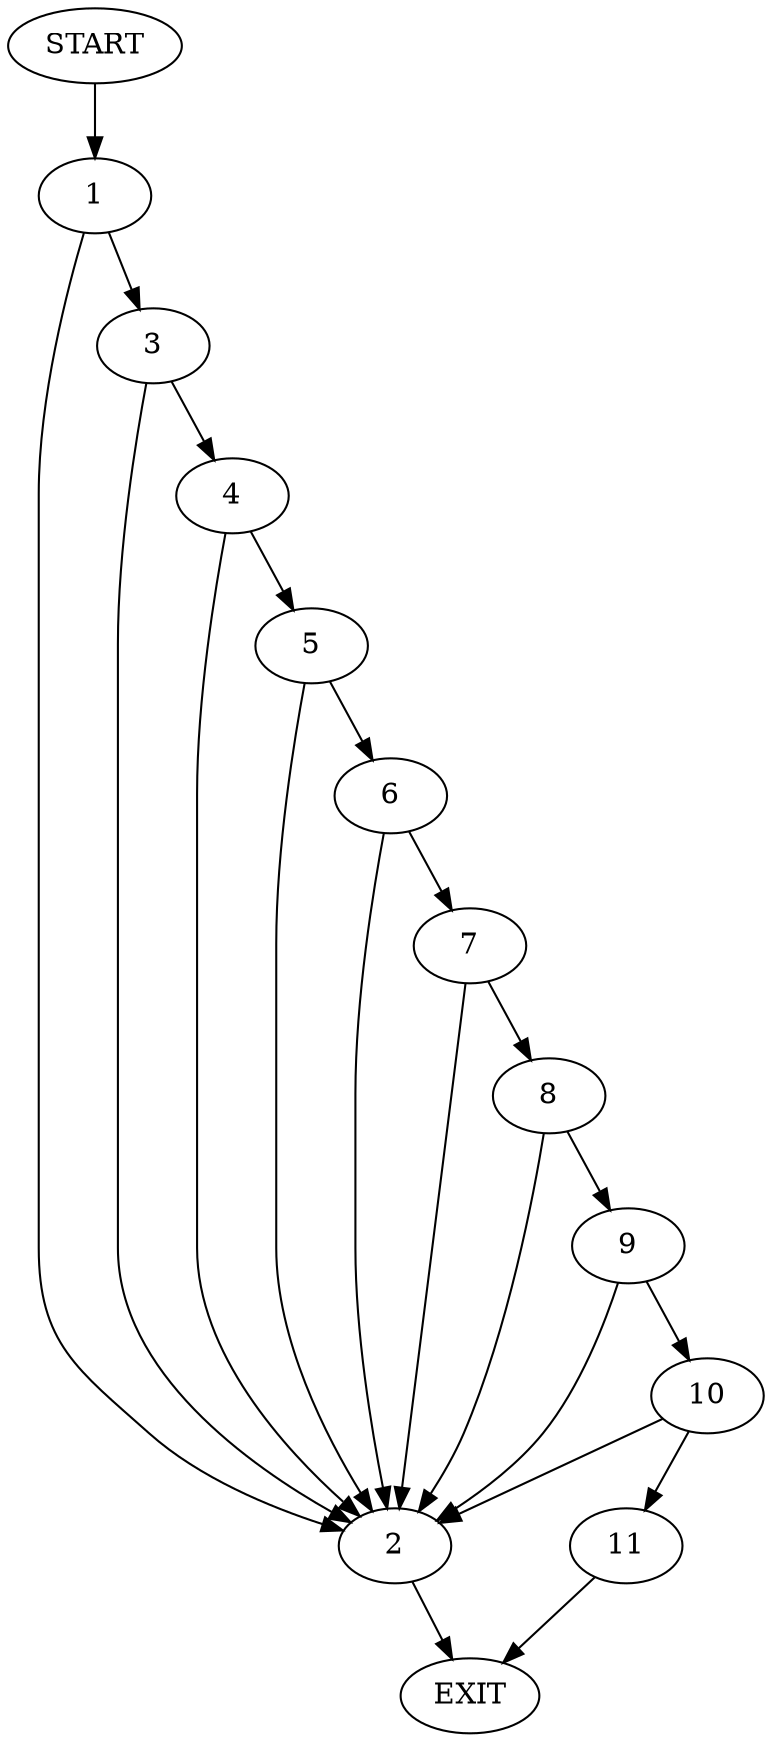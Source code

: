 digraph {
0 [label="START"]
12 [label="EXIT"]
0 -> 1
1 -> 2
1 -> 3
3 -> 2
3 -> 4
2 -> 12
4 -> 2
4 -> 5
5 -> 2
5 -> 6
6 -> 2
6 -> 7
7 -> 8
7 -> 2
8 -> 2
8 -> 9
9 -> 2
9 -> 10
10 -> 2
10 -> 11
11 -> 12
}
